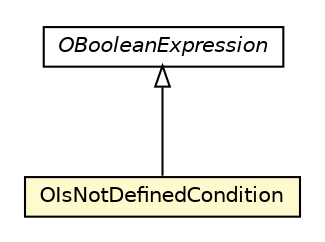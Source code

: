 #!/usr/local/bin/dot
#
# Class diagram 
# Generated by UMLGraph version R5_6-24-gf6e263 (http://www.umlgraph.org/)
#

digraph G {
	edge [fontname="Helvetica",fontsize=10,labelfontname="Helvetica",labelfontsize=10];
	node [fontname="Helvetica",fontsize=10,shape=plaintext];
	nodesep=0.25;
	ranksep=0.5;
	// com.orientechnologies.orient.core.sql.parser.OBooleanExpression
	c2175191 [label=<<table title="com.orientechnologies.orient.core.sql.parser.OBooleanExpression" border="0" cellborder="1" cellspacing="0" cellpadding="2" port="p" href="./OBooleanExpression.html">
		<tr><td><table border="0" cellspacing="0" cellpadding="1">
<tr><td align="center" balign="center"><font face="Helvetica-Oblique"> OBooleanExpression </font></td></tr>
		</table></td></tr>
		</table>>, URL="./OBooleanExpression.html", fontname="Helvetica", fontcolor="black", fontsize=10.0];
	// com.orientechnologies.orient.core.sql.parser.OIsNotDefinedCondition
	c2175212 [label=<<table title="com.orientechnologies.orient.core.sql.parser.OIsNotDefinedCondition" border="0" cellborder="1" cellspacing="0" cellpadding="2" port="p" bgcolor="lemonChiffon" href="./OIsNotDefinedCondition.html">
		<tr><td><table border="0" cellspacing="0" cellpadding="1">
<tr><td align="center" balign="center"> OIsNotDefinedCondition </td></tr>
		</table></td></tr>
		</table>>, URL="./OIsNotDefinedCondition.html", fontname="Helvetica", fontcolor="black", fontsize=10.0];
	//com.orientechnologies.orient.core.sql.parser.OIsNotDefinedCondition extends com.orientechnologies.orient.core.sql.parser.OBooleanExpression
	c2175191:p -> c2175212:p [dir=back,arrowtail=empty];
}

